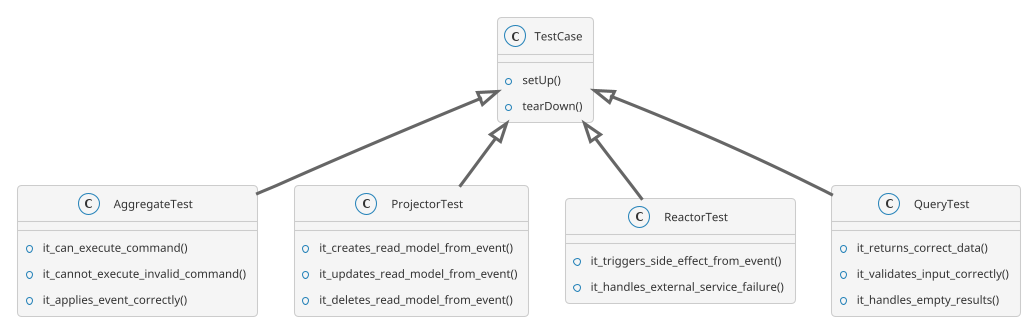
@startuml Test Structure Light (Light Mode)

' Dark mode theme
!theme cerulean
skinparam backgroundColor #ffffff
skinparam ArrowColor #666666
skinparam shadowing false
skinparam DefaultFontColor #333333

' Define styles for classes
skinparam class {
    BackgroundColor #f5f5f5
    BorderColor #cccccc
    FontColor #333333
}

skinparam interface {
    BackgroundColor #e6f7ff
    BorderColor #cccccc
    FontColor #333333
}


    class TestCase {

        +setUp()
        +tearDown()
    
}
    
    class AggregateTest {

        +it_can_execute_command()
        +it_cannot_execute_invalid_command()
        +it_applies_event_correctly()
    
}
    
    class ProjectorTest {

        +it_creates_read_model_from_event()
        +it_updates_read_model_from_event()
        +it_deletes_read_model_from_event()
    
}
    
    class ReactorTest {

        +it_triggers_side_effect_from_event()
        +it_handles_external_service_failure()
    
}
    
    class QueryTest {

        +it_returns_correct_data()
        +it_validates_input_correctly()
        +it_handles_empty_results()
    
}
    
    TestCase <|-- AggregateTest
    TestCase <|-- ProjectorTest
    TestCase <|-- ReactorTest
    TestCase <|-- QueryTest
@enduml